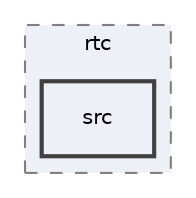 digraph "libraries/rtc/src"
{
 // LATEX_PDF_SIZE
  edge [fontname="Helvetica",fontsize="10",labelfontname="Helvetica",labelfontsize="10"];
  node [fontname="Helvetica",fontsize="10",shape=record];
  compound=true
  subgraph clusterdir_b13fc024502ebc0e54c2b869c10bdc8c {
    graph [ bgcolor="#edf0f7", pencolor="grey50", style="filled,dashed,", label="rtc", fontname="Helvetica", fontsize="10", URL="dir_b13fc024502ebc0e54c2b869c10bdc8c.html"]
  dir_18499284b62026f4a83543d3f6666f5a [shape=box, label="src", style="filled,bold,", fillcolor="#edf0f7", color="grey25", URL="dir_18499284b62026f4a83543d3f6666f5a.html"];
  }
}
